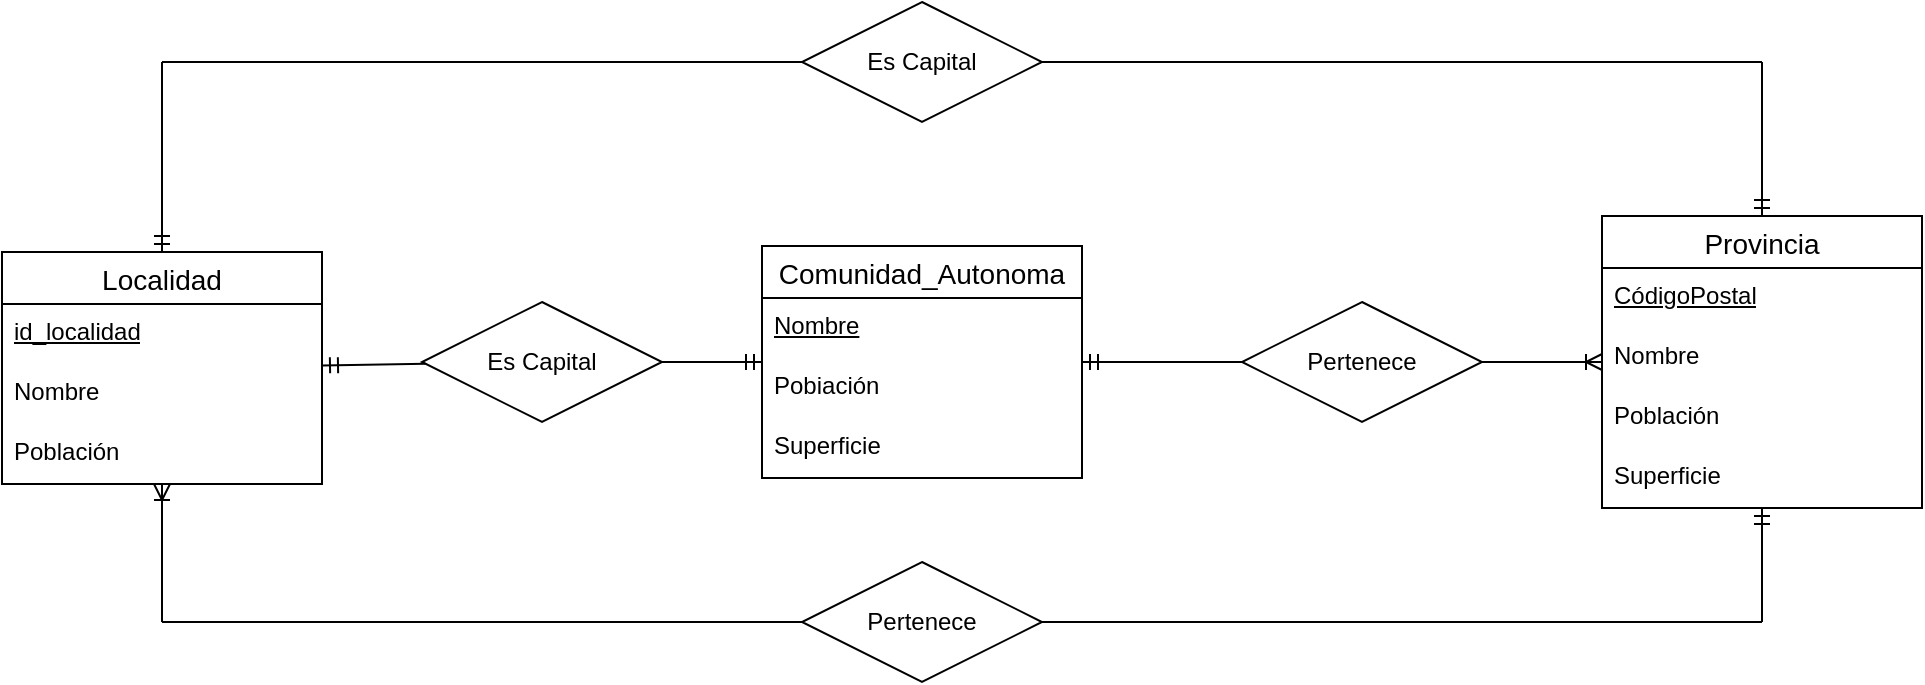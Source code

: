 <mxfile version="22.0.4" type="github">
  <diagram name="Página-1" id="RMdyLdgFyxFOfN8cl9F2">
    <mxGraphModel dx="1434" dy="768" grid="1" gridSize="10" guides="1" tooltips="1" connect="1" arrows="1" fold="1" page="1" pageScale="1" pageWidth="827" pageHeight="1169" math="0" shadow="0">
      <root>
        <mxCell id="0" />
        <mxCell id="1" parent="0" />
        <mxCell id="GauBb9kt-RQrjKAKDt01-1" value="Localidad" style="swimlane;fontStyle=0;childLayout=stackLayout;horizontal=1;startSize=26;horizontalStack=0;resizeParent=1;resizeParentMax=0;resizeLast=0;collapsible=1;marginBottom=0;align=center;fontSize=14;" parent="1" vertex="1">
          <mxGeometry y="255" width="160" height="116" as="geometry" />
        </mxCell>
        <mxCell id="GauBb9kt-RQrjKAKDt01-71" value="&lt;u&gt;id_localidad&lt;/u&gt;" style="text;strokeColor=none;fillColor=none;spacingLeft=4;spacingRight=4;overflow=hidden;rotatable=0;points=[[0,0.5],[1,0.5]];portConstraint=eastwest;fontSize=12;whiteSpace=wrap;html=1;" parent="GauBb9kt-RQrjKAKDt01-1" vertex="1">
          <mxGeometry y="26" width="160" height="30" as="geometry" />
        </mxCell>
        <mxCell id="GauBb9kt-RQrjKAKDt01-2" value="Nombre" style="text;strokeColor=none;fillColor=none;spacingLeft=4;spacingRight=4;overflow=hidden;rotatable=0;points=[[0,0.5],[1,0.5]];portConstraint=eastwest;fontSize=12;whiteSpace=wrap;html=1;" parent="GauBb9kt-RQrjKAKDt01-1" vertex="1">
          <mxGeometry y="56" width="160" height="30" as="geometry" />
        </mxCell>
        <mxCell id="GauBb9kt-RQrjKAKDt01-3" value="Población" style="text;strokeColor=none;fillColor=none;spacingLeft=4;spacingRight=4;overflow=hidden;rotatable=0;points=[[0,0.5],[1,0.5]];portConstraint=eastwest;fontSize=12;whiteSpace=wrap;html=1;" parent="GauBb9kt-RQrjKAKDt01-1" vertex="1">
          <mxGeometry y="86" width="160" height="30" as="geometry" />
        </mxCell>
        <mxCell id="GauBb9kt-RQrjKAKDt01-5" value="Provincia" style="swimlane;fontStyle=0;childLayout=stackLayout;horizontal=1;startSize=26;horizontalStack=0;resizeParent=1;resizeParentMax=0;resizeLast=0;collapsible=1;marginBottom=0;align=center;fontSize=14;" parent="1" vertex="1">
          <mxGeometry x="800" y="237" width="160" height="146" as="geometry" />
        </mxCell>
        <mxCell id="GauBb9kt-RQrjKAKDt01-44" value="CódigoPostal" style="text;strokeColor=none;fillColor=none;spacingLeft=4;spacingRight=4;overflow=hidden;rotatable=0;points=[[0,0.5],[1,0.5]];portConstraint=eastwest;fontSize=12;whiteSpace=wrap;html=1;fontStyle=4" parent="GauBb9kt-RQrjKAKDt01-5" vertex="1">
          <mxGeometry y="26" width="160" height="30" as="geometry" />
        </mxCell>
        <mxCell id="GauBb9kt-RQrjKAKDt01-6" value="Nombre" style="text;strokeColor=none;fillColor=none;spacingLeft=4;spacingRight=4;overflow=hidden;rotatable=0;points=[[0,0.5],[1,0.5]];portConstraint=eastwest;fontSize=12;whiteSpace=wrap;html=1;" parent="GauBb9kt-RQrjKAKDt01-5" vertex="1">
          <mxGeometry y="56" width="160" height="30" as="geometry" />
        </mxCell>
        <mxCell id="GauBb9kt-RQrjKAKDt01-7" value="Población" style="text;strokeColor=none;fillColor=none;spacingLeft=4;spacingRight=4;overflow=hidden;rotatable=0;points=[[0,0.5],[1,0.5]];portConstraint=eastwest;fontSize=12;whiteSpace=wrap;html=1;" parent="GauBb9kt-RQrjKAKDt01-5" vertex="1">
          <mxGeometry y="86" width="160" height="30" as="geometry" />
        </mxCell>
        <mxCell id="GauBb9kt-RQrjKAKDt01-8" value="Superficie" style="text;strokeColor=none;fillColor=none;spacingLeft=4;spacingRight=4;overflow=hidden;rotatable=0;points=[[0,0.5],[1,0.5]];portConstraint=eastwest;fontSize=12;whiteSpace=wrap;html=1;" parent="GauBb9kt-RQrjKAKDt01-5" vertex="1">
          <mxGeometry y="116" width="160" height="30" as="geometry" />
        </mxCell>
        <mxCell id="GauBb9kt-RQrjKAKDt01-22" value="Comunidad_Autonoma" style="swimlane;fontStyle=0;childLayout=stackLayout;horizontal=1;startSize=26;horizontalStack=0;resizeParent=1;resizeParentMax=0;resizeLast=0;collapsible=1;marginBottom=0;align=center;fontSize=14;" parent="1" vertex="1">
          <mxGeometry x="380" y="252" width="160" height="116" as="geometry" />
        </mxCell>
        <mxCell id="GauBb9kt-RQrjKAKDt01-23" value="&lt;u&gt;Nombre&lt;/u&gt;" style="text;strokeColor=none;fillColor=none;spacingLeft=4;spacingRight=4;overflow=hidden;rotatable=0;points=[[0,0.5],[1,0.5]];portConstraint=eastwest;fontSize=12;whiteSpace=wrap;html=1;" parent="GauBb9kt-RQrjKAKDt01-22" vertex="1">
          <mxGeometry y="26" width="160" height="30" as="geometry" />
        </mxCell>
        <mxCell id="GauBb9kt-RQrjKAKDt01-24" value="Pobiación" style="text;strokeColor=none;fillColor=none;spacingLeft=4;spacingRight=4;overflow=hidden;rotatable=0;points=[[0,0.5],[1,0.5]];portConstraint=eastwest;fontSize=12;whiteSpace=wrap;html=1;" parent="GauBb9kt-RQrjKAKDt01-22" vertex="1">
          <mxGeometry y="56" width="160" height="30" as="geometry" />
        </mxCell>
        <mxCell id="GauBb9kt-RQrjKAKDt01-25" value="Superficie" style="text;strokeColor=none;fillColor=none;spacingLeft=4;spacingRight=4;overflow=hidden;rotatable=0;points=[[0,0.5],[1,0.5]];portConstraint=eastwest;fontSize=12;whiteSpace=wrap;html=1;" parent="GauBb9kt-RQrjKAKDt01-22" vertex="1">
          <mxGeometry y="86" width="160" height="30" as="geometry" />
        </mxCell>
        <mxCell id="GauBb9kt-RQrjKAKDt01-30" value="Pertenece" style="shape=rhombus;perimeter=rhombusPerimeter;whiteSpace=wrap;html=1;align=center;" parent="1" vertex="1">
          <mxGeometry x="400" y="410" width="120" height="60" as="geometry" />
        </mxCell>
        <mxCell id="GauBb9kt-RQrjKAKDt01-36" value="" style="endArrow=ERoneToMany;html=1;rounded=0;endFill=0;" parent="1" target="GauBb9kt-RQrjKAKDt01-1" edge="1">
          <mxGeometry width="50" height="50" relative="1" as="geometry">
            <mxPoint x="80" y="440" as="sourcePoint" />
            <mxPoint x="80" y="430" as="targetPoint" />
          </mxGeometry>
        </mxCell>
        <mxCell id="GauBb9kt-RQrjKAKDt01-37" value="" style="endArrow=none;html=1;rounded=0;" parent="1" target="GauBb9kt-RQrjKAKDt01-30" edge="1">
          <mxGeometry width="50" height="50" relative="1" as="geometry">
            <mxPoint x="80" y="440" as="sourcePoint" />
            <mxPoint x="180" y="460" as="targetPoint" />
          </mxGeometry>
        </mxCell>
        <mxCell id="GauBb9kt-RQrjKAKDt01-38" value="" style="endArrow=none;html=1;rounded=0;exitX=1;exitY=0.5;exitDx=0;exitDy=0;" parent="1" source="GauBb9kt-RQrjKAKDt01-30" edge="1">
          <mxGeometry width="50" height="50" relative="1" as="geometry">
            <mxPoint x="660" y="470" as="sourcePoint" />
            <mxPoint x="880" y="440" as="targetPoint" />
          </mxGeometry>
        </mxCell>
        <mxCell id="GauBb9kt-RQrjKAKDt01-39" value="" style="endArrow=none;html=1;rounded=0;startArrow=ERmandOne;startFill=0;" parent="1" source="GauBb9kt-RQrjKAKDt01-5" edge="1">
          <mxGeometry width="50" height="50" relative="1" as="geometry">
            <mxPoint x="770" y="520" as="sourcePoint" />
            <mxPoint x="880" y="440" as="targetPoint" />
          </mxGeometry>
        </mxCell>
        <mxCell id="GauBb9kt-RQrjKAKDt01-41" value="Pertenece" style="shape=rhombus;perimeter=rhombusPerimeter;whiteSpace=wrap;html=1;align=center;" parent="1" vertex="1">
          <mxGeometry x="620" y="280" width="120" height="60" as="geometry" />
        </mxCell>
        <mxCell id="GauBb9kt-RQrjKAKDt01-42" value="" style="endArrow=none;html=1;rounded=0;entryX=0;entryY=0.5;entryDx=0;entryDy=0;startArrow=ERmandOne;startFill=0;" parent="1" source="GauBb9kt-RQrjKAKDt01-22" target="GauBb9kt-RQrjKAKDt01-41" edge="1">
          <mxGeometry width="50" height="50" relative="1" as="geometry">
            <mxPoint x="90" y="450" as="sourcePoint" />
            <mxPoint x="90" y="366" as="targetPoint" />
          </mxGeometry>
        </mxCell>
        <mxCell id="GauBb9kt-RQrjKAKDt01-43" value="" style="endArrow=ERoneToMany;html=1;rounded=0;exitX=1;exitY=0.5;exitDx=0;exitDy=0;endFill=0;" parent="1" source="GauBb9kt-RQrjKAKDt01-41" target="GauBb9kt-RQrjKAKDt01-5" edge="1">
          <mxGeometry width="50" height="50" relative="1" as="geometry">
            <mxPoint x="550" y="308" as="sourcePoint" />
            <mxPoint x="630" y="308" as="targetPoint" />
          </mxGeometry>
        </mxCell>
        <mxCell id="GauBb9kt-RQrjKAKDt01-46" value="Es Capital" style="shape=rhombus;perimeter=rhombusPerimeter;whiteSpace=wrap;html=1;align=center;" parent="1" vertex="1">
          <mxGeometry x="210" y="280" width="120" height="60" as="geometry" />
        </mxCell>
        <mxCell id="GauBb9kt-RQrjKAKDt01-47" value="" style="endArrow=ERmandOne;html=1;rounded=0;exitX=1;exitY=0.5;exitDx=0;exitDy=0;endFill=0;" parent="1" source="GauBb9kt-RQrjKAKDt01-46" target="GauBb9kt-RQrjKAKDt01-22" edge="1">
          <mxGeometry width="50" height="50" relative="1" as="geometry">
            <mxPoint x="550" y="308" as="sourcePoint" />
            <mxPoint x="370" y="290" as="targetPoint" />
          </mxGeometry>
        </mxCell>
        <mxCell id="GauBb9kt-RQrjKAKDt01-48" value="" style="endArrow=none;html=1;rounded=0;startArrow=ERmandOne;startFill=0;" parent="1" source="GauBb9kt-RQrjKAKDt01-1" target="GauBb9kt-RQrjKAKDt01-46" edge="1">
          <mxGeometry width="50" height="50" relative="1" as="geometry">
            <mxPoint x="340" y="308" as="sourcePoint" />
            <mxPoint x="390" y="308" as="targetPoint" />
          </mxGeometry>
        </mxCell>
        <mxCell id="GauBb9kt-RQrjKAKDt01-49" value="Es Capital" style="shape=rhombus;perimeter=rhombusPerimeter;whiteSpace=wrap;html=1;align=center;" parent="1" vertex="1">
          <mxGeometry x="400" y="130" width="120" height="60" as="geometry" />
        </mxCell>
        <mxCell id="GauBb9kt-RQrjKAKDt01-51" value="" style="endArrow=ERmandOne;html=1;rounded=0;entryX=0.5;entryY=0;entryDx=0;entryDy=0;endFill=0;" parent="1" target="GauBb9kt-RQrjKAKDt01-1" edge="1">
          <mxGeometry width="50" height="50" relative="1" as="geometry">
            <mxPoint x="80" y="160" as="sourcePoint" />
            <mxPoint x="90" y="351" as="targetPoint" />
          </mxGeometry>
        </mxCell>
        <mxCell id="GauBb9kt-RQrjKAKDt01-52" value="" style="endArrow=none;html=1;rounded=0;entryX=0;entryY=0.5;entryDx=0;entryDy=0;" parent="1" target="GauBb9kt-RQrjKAKDt01-49" edge="1">
          <mxGeometry width="50" height="50" relative="1" as="geometry">
            <mxPoint x="80" y="160" as="sourcePoint" />
            <mxPoint x="90" y="265" as="targetPoint" />
          </mxGeometry>
        </mxCell>
        <mxCell id="GauBb9kt-RQrjKAKDt01-53" value="" style="endArrow=none;html=1;rounded=0;exitX=1;exitY=0.5;exitDx=0;exitDy=0;" parent="1" source="GauBb9kt-RQrjKAKDt01-49" edge="1">
          <mxGeometry width="50" height="50" relative="1" as="geometry">
            <mxPoint x="90" y="170" as="sourcePoint" />
            <mxPoint x="880" y="160" as="targetPoint" />
          </mxGeometry>
        </mxCell>
        <mxCell id="GauBb9kt-RQrjKAKDt01-54" value="" style="endArrow=ERmandOne;html=1;rounded=0;entryX=0.5;entryY=0;entryDx=0;entryDy=0;endFill=0;" parent="1" target="GauBb9kt-RQrjKAKDt01-5" edge="1">
          <mxGeometry width="50" height="50" relative="1" as="geometry">
            <mxPoint x="880" y="160" as="sourcePoint" />
            <mxPoint x="100" y="275" as="targetPoint" />
          </mxGeometry>
        </mxCell>
      </root>
    </mxGraphModel>
  </diagram>
</mxfile>
